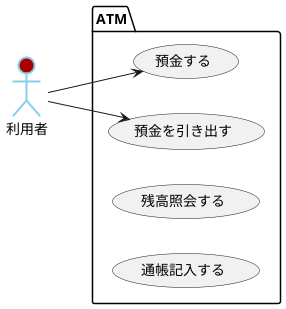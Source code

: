 @startuml 例題1
    left to right direction
    actor 利用者 #AA0000;line:SkyBlue;line.bold;
    package ATM {
    usecase 預金する
    usecase 預金を引き出す
    usecase 残高照会する
    usecase 通帳記入する
    }
    利用者 --> 預金する
    利用者 --> 預金を引き出す
@enduml